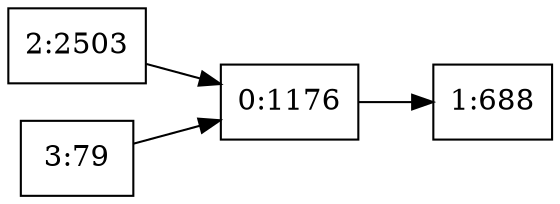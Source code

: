 digraph g { 
	rankdir = LR 
	0 [shape=box, label="0:1176"] 
	0 -> 1
	1 [shape=box, label="1:688"] 
	2 [shape=box, label="2:2503"] 
	2 -> 0
	3 [shape=box, label="3:79"] 
	3 -> 0
} 
